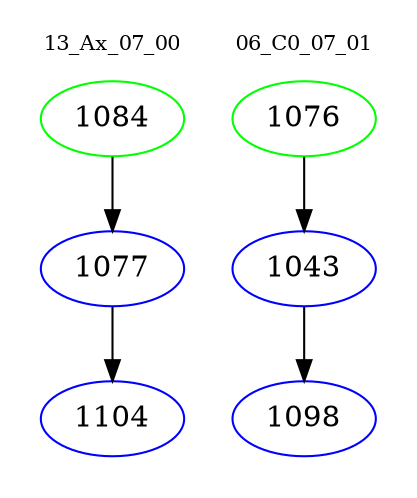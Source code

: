 digraph{
subgraph cluster_0 {
color = white
label = "13_Ax_07_00";
fontsize=10;
T0_1084 [label="1084", color="green"]
T0_1084 -> T0_1077 [color="black"]
T0_1077 [label="1077", color="blue"]
T0_1077 -> T0_1104 [color="black"]
T0_1104 [label="1104", color="blue"]
}
subgraph cluster_1 {
color = white
label = "06_C0_07_01";
fontsize=10;
T1_1076 [label="1076", color="green"]
T1_1076 -> T1_1043 [color="black"]
T1_1043 [label="1043", color="blue"]
T1_1043 -> T1_1098 [color="black"]
T1_1098 [label="1098", color="blue"]
}
}
